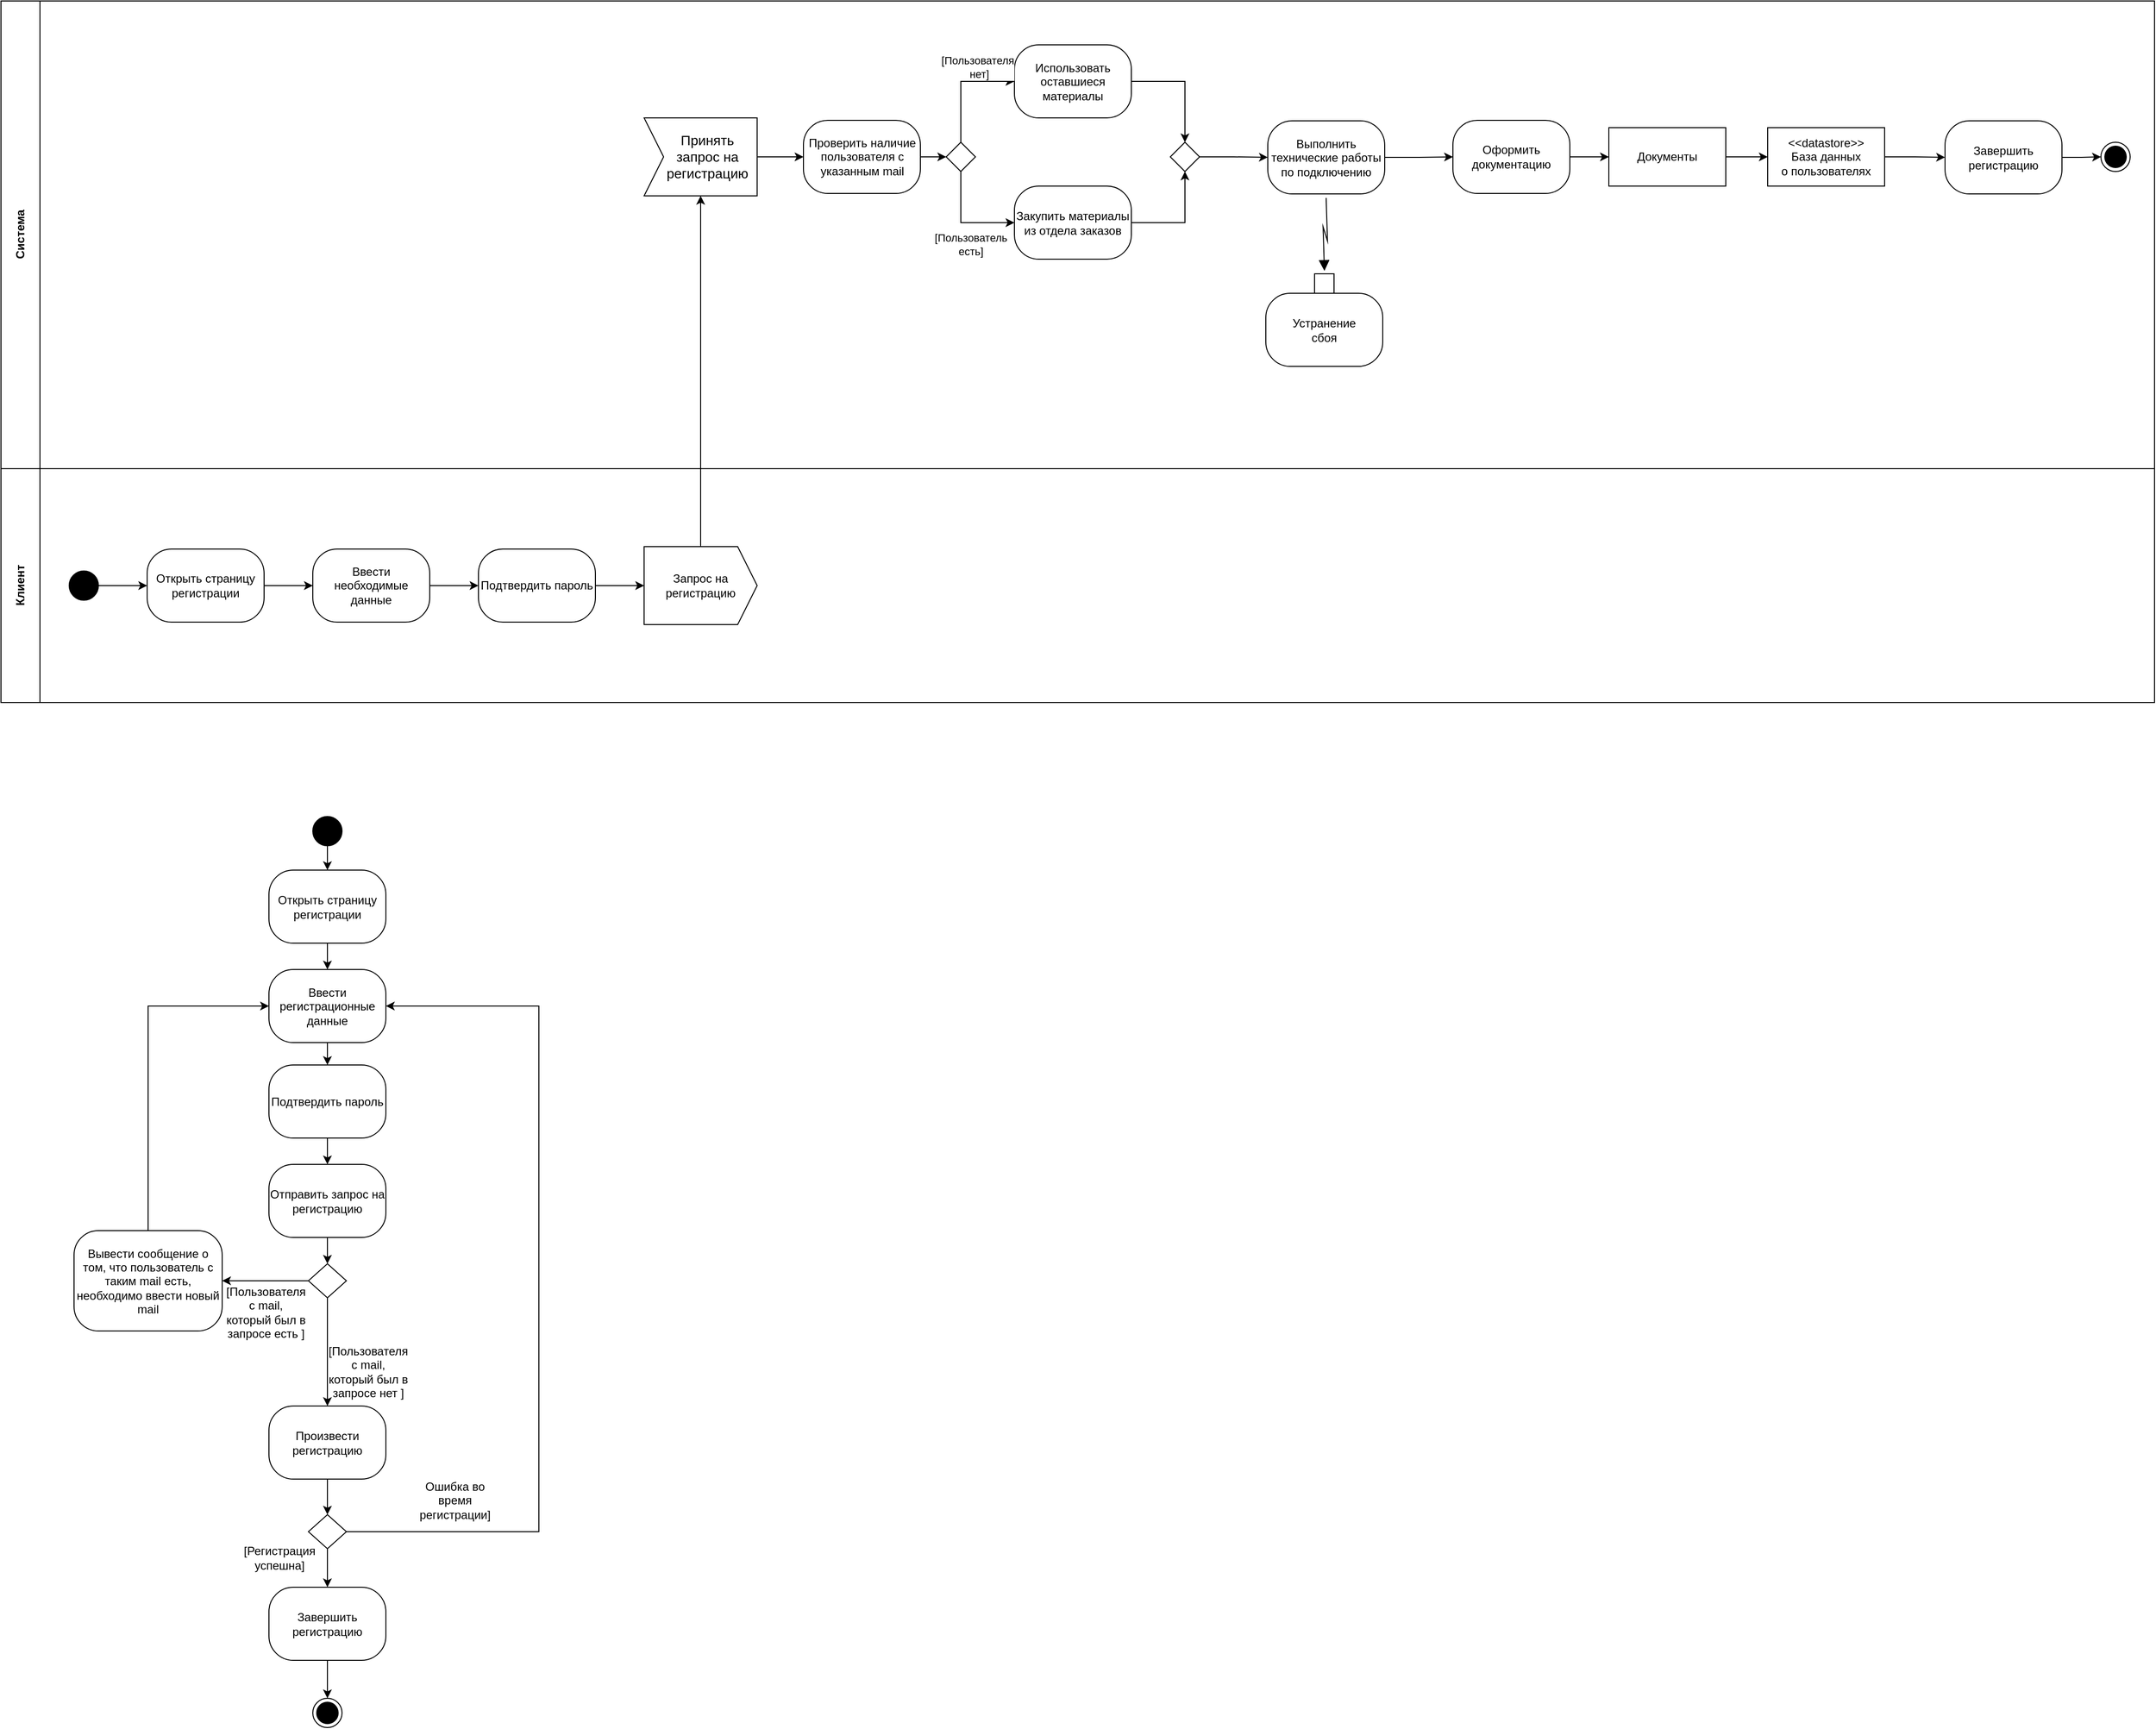 <mxfile version="26.2.13" pages="2">
  <diagram name="Страница — 1" id="ON2zqmqMaEm226iKqGX9">
    <mxGraphModel dx="1766" dy="990" grid="0" gridSize="10" guides="1" tooltips="1" connect="1" arrows="1" fold="1" page="1" pageScale="1" pageWidth="2339" pageHeight="3300" math="0" shadow="0">
      <root>
        <mxCell id="0" />
        <mxCell id="1" parent="0" />
        <mxCell id="fbPKjZMYODVFtyADQj13-1" value="" style="swimlane;html=1;childLayout=stackLayout;resizeParent=1;resizeParentMax=0;horizontal=0;startSize=0;horizontalStack=0;whiteSpace=wrap;" parent="1" vertex="1">
          <mxGeometry x="116" y="243" width="2210" height="720" as="geometry" />
        </mxCell>
        <mxCell id="fbPKjZMYODVFtyADQj13-2" value="Система" style="swimlane;html=1;startSize=40;horizontal=0;" parent="fbPKjZMYODVFtyADQj13-1" vertex="1">
          <mxGeometry width="2210" height="480" as="geometry" />
        </mxCell>
        <mxCell id="fbPKjZMYODVFtyADQj13-3" value="" style="edgeStyle=orthogonalEdgeStyle;rounded=0;orthogonalLoop=1;jettySize=auto;html=1;" parent="fbPKjZMYODVFtyADQj13-2" source="fbPKjZMYODVFtyADQj13-4" target="fbPKjZMYODVFtyADQj13-23" edge="1">
          <mxGeometry relative="1" as="geometry" />
        </mxCell>
        <mxCell id="fbPKjZMYODVFtyADQj13-4" value="Принять запрос на регистрацию" style="html=1;shape=mxgraph.infographic.ribbonSimple;notch1=20;notch2=0;align=center;verticalAlign=middle;fontSize=14;fontStyle=0;fillColor=#FFFFFF;flipH=0;spacingRight=0;spacingLeft=14;whiteSpace=wrap;" parent="fbPKjZMYODVFtyADQj13-2" vertex="1">
          <mxGeometry x="660" y="120" width="116" height="80" as="geometry" />
        </mxCell>
        <mxCell id="fbPKjZMYODVFtyADQj13-5" style="edgeStyle=orthogonalEdgeStyle;rounded=0;orthogonalLoop=1;jettySize=auto;html=1;entryX=0;entryY=0.5;entryDx=0;entryDy=0;exitX=0.5;exitY=0;exitDx=0;exitDy=0;" parent="fbPKjZMYODVFtyADQj13-2" source="fbPKjZMYODVFtyADQj13-7" target="fbPKjZMYODVFtyADQj13-31" edge="1">
          <mxGeometry relative="1" as="geometry" />
        </mxCell>
        <mxCell id="fbPKjZMYODVFtyADQj13-6" style="edgeStyle=orthogonalEdgeStyle;rounded=0;orthogonalLoop=1;jettySize=auto;html=1;entryX=0;entryY=0.5;entryDx=0;entryDy=0;exitX=0.5;exitY=1;exitDx=0;exitDy=0;" parent="fbPKjZMYODVFtyADQj13-2" source="fbPKjZMYODVFtyADQj13-7" target="fbPKjZMYODVFtyADQj13-33" edge="1">
          <mxGeometry relative="1" as="geometry" />
        </mxCell>
        <mxCell id="fbPKjZMYODVFtyADQj13-7" value="" style="rhombus;spacingTop=45;" parent="fbPKjZMYODVFtyADQj13-2" vertex="1">
          <mxGeometry x="970" y="145" width="30" height="30" as="geometry" />
        </mxCell>
        <mxCell id="fbPKjZMYODVFtyADQj13-10" value="" style="shape=mxgraph.lean_mapping.electronic_info_flow_edge;html=1;rounded=0;entryX=0.5;entryY=0;entryDx=0;entryDy=0;exitX=0.5;exitY=1;exitDx=0;exitDy=0;" parent="fbPKjZMYODVFtyADQj13-2" source="fbPKjZMYODVFtyADQj13-37" target="fbPKjZMYODVFtyADQj13-14" edge="1">
          <mxGeometry width="160" relative="1" as="geometry">
            <mxPoint x="1310" y="280" as="sourcePoint" />
            <mxPoint x="1170" y="310" as="targetPoint" />
          </mxGeometry>
        </mxCell>
        <mxCell id="fbPKjZMYODVFtyADQj13-11" value="Обнаружение&lt;div&gt;инцидента&lt;/div&gt;" style="edgeLabel;html=1;align=center;verticalAlign=middle;resizable=0;points=[];" parent="fbPKjZMYODVFtyADQj13-10" vertex="1" connectable="0">
          <mxGeometry x="0.039" y="-3" relative="1" as="geometry">
            <mxPoint x="-17" y="-86" as="offset" />
          </mxGeometry>
        </mxCell>
        <mxCell id="fbPKjZMYODVFtyADQj13-12" value="" style="group" parent="fbPKjZMYODVFtyADQj13-2" vertex="1" connectable="0">
          <mxGeometry x="1298" y="280" width="120" height="95" as="geometry" />
        </mxCell>
        <mxCell id="fbPKjZMYODVFtyADQj13-13" value="&lt;div style=&quot;&quot;&gt;Устранение&lt;/div&gt;&lt;div style=&quot;&quot;&gt;сбоя&lt;/div&gt;" style="html=1;align=center;verticalAlign=middle;rounded=1;absoluteArcSize=1;arcSize=50;dashed=0;spacingTop=0;spacingRight=0;whiteSpace=wrap;" parent="fbPKjZMYODVFtyADQj13-12" vertex="1">
          <mxGeometry y="20" width="120" height="75" as="geometry" />
        </mxCell>
        <mxCell id="fbPKjZMYODVFtyADQj13-14" value="" style="html=1;align=center;verticalAlign=middle;dashed=0;whiteSpace=wrap;" parent="fbPKjZMYODVFtyADQj13-12" vertex="1">
          <mxGeometry x="50" width="20" height="20" as="geometry" />
        </mxCell>
        <mxCell id="fbPKjZMYODVFtyADQj13-15" style="edgeStyle=orthogonalEdgeStyle;rounded=0;orthogonalLoop=1;jettySize=auto;html=1;entryX=0;entryY=0.5;entryDx=0;entryDy=0;" parent="fbPKjZMYODVFtyADQj13-2" source="fbPKjZMYODVFtyADQj13-16" target="fbPKjZMYODVFtyADQj13-37" edge="1">
          <mxGeometry relative="1" as="geometry" />
        </mxCell>
        <mxCell id="fbPKjZMYODVFtyADQj13-16" value="" style="rhombus;" parent="fbPKjZMYODVFtyADQj13-2" vertex="1">
          <mxGeometry x="1200" y="145" width="30" height="30" as="geometry" />
        </mxCell>
        <mxCell id="fbPKjZMYODVFtyADQj13-17" value="" style="edgeStyle=orthogonalEdgeStyle;rounded=0;orthogonalLoop=1;jettySize=auto;html=1;" parent="fbPKjZMYODVFtyADQj13-2" source="fbPKjZMYODVFtyADQj13-18" target="fbPKjZMYODVFtyADQj13-20" edge="1">
          <mxGeometry relative="1" as="geometry" />
        </mxCell>
        <mxCell id="fbPKjZMYODVFtyADQj13-18" value="&lt;div style=&quot;&quot;&gt;Оформить&lt;/div&gt;&lt;div style=&quot;&quot;&gt;документацию&lt;/div&gt;" style="html=1;align=center;verticalAlign=middle;rounded=1;absoluteArcSize=1;arcSize=50;dashed=0;spacingTop=0;spacingRight=0;whiteSpace=wrap;" parent="fbPKjZMYODVFtyADQj13-2" vertex="1">
          <mxGeometry x="1490" y="122.5" width="120" height="75" as="geometry" />
        </mxCell>
        <mxCell id="fbPKjZMYODVFtyADQj13-19" style="edgeStyle=orthogonalEdgeStyle;rounded=0;orthogonalLoop=1;jettySize=auto;html=1;exitX=1;exitY=0.5;exitDx=0;exitDy=0;entryX=0;entryY=0.5;entryDx=0;entryDy=0;" parent="fbPKjZMYODVFtyADQj13-2" source="fbPKjZMYODVFtyADQj13-20" target="fbPKjZMYODVFtyADQj13-39" edge="1">
          <mxGeometry relative="1" as="geometry" />
        </mxCell>
        <mxCell id="fbPKjZMYODVFtyADQj13-20" value="Документы" style="html=1;align=center;verticalAlign=middle;rounded=0;absoluteArcSize=1;arcSize=10;dashed=0;whiteSpace=wrap;" parent="fbPKjZMYODVFtyADQj13-2" vertex="1">
          <mxGeometry x="1650" y="130" width="120" height="60" as="geometry" />
        </mxCell>
        <mxCell id="fbPKjZMYODVFtyADQj13-22" style="edgeStyle=orthogonalEdgeStyle;rounded=0;orthogonalLoop=1;jettySize=auto;html=1;entryX=0;entryY=0.5;entryDx=0;entryDy=0;" parent="fbPKjZMYODVFtyADQj13-2" source="fbPKjZMYODVFtyADQj13-23" target="fbPKjZMYODVFtyADQj13-7" edge="1">
          <mxGeometry relative="1" as="geometry" />
        </mxCell>
        <mxCell id="fbPKjZMYODVFtyADQj13-23" value="&lt;div style=&quot;&quot;&gt;Проверить наличие пользователя с указанным mail&lt;/div&gt;" style="html=1;align=center;verticalAlign=middle;rounded=1;absoluteArcSize=1;arcSize=50;dashed=0;spacingTop=0;spacingRight=0;whiteSpace=wrap;" parent="fbPKjZMYODVFtyADQj13-2" vertex="1">
          <mxGeometry x="823.5" y="122.5" width="120" height="75" as="geometry" />
        </mxCell>
        <mxCell id="fbPKjZMYODVFtyADQj13-24" value="" style="ellipse;html=1;shape=endState;fillColor=strokeColor;" parent="fbPKjZMYODVFtyADQj13-2" vertex="1">
          <mxGeometry x="2155" y="145" width="30" height="30" as="geometry" />
        </mxCell>
        <mxCell id="fbPKjZMYODVFtyADQj13-25" value="" style="edgeStyle=orthogonalEdgeStyle;rounded=0;orthogonalLoop=1;jettySize=auto;html=1;" parent="fbPKjZMYODVFtyADQj13-2" source="fbPKjZMYODVFtyADQj13-26" target="fbPKjZMYODVFtyADQj13-24" edge="1">
          <mxGeometry relative="1" as="geometry" />
        </mxCell>
        <mxCell id="fbPKjZMYODVFtyADQj13-26" value="&lt;div style=&quot;&quot;&gt;Завершить&lt;/div&gt;&lt;div style=&quot;&quot;&gt;регистрацию&lt;/div&gt;" style="html=1;align=center;verticalAlign=middle;rounded=1;absoluteArcSize=1;arcSize=50;dashed=0;spacingTop=0;spacingRight=0;whiteSpace=wrap;" parent="fbPKjZMYODVFtyADQj13-2" vertex="1">
          <mxGeometry x="1995" y="123" width="120" height="75" as="geometry" />
        </mxCell>
        <mxCell id="fbPKjZMYODVFtyADQj13-27" value="&lt;div style=&quot;font-size: 12px;&quot;&gt;&lt;span style=&quot;background-color: initial;&quot;&gt;Запрос на регистрацию&lt;/span&gt;&lt;/div&gt;" style="html=1;shape=mxgraph.infographic.ribbonSimple;notch1=0;notch2=20;align=center;verticalAlign=middle;fontSize=14;fontStyle=0;fillColor=#FFFFFF;whiteSpace=wrap;" parent="fbPKjZMYODVFtyADQj13-2" vertex="1">
          <mxGeometry x="660" y="560" width="116" height="80" as="geometry" />
        </mxCell>
        <mxCell id="fbPKjZMYODVFtyADQj13-28" style="edgeStyle=orthogonalEdgeStyle;rounded=0;orthogonalLoop=1;jettySize=auto;html=1;entryX=0;entryY=0;entryDx=58;entryDy=80;entryPerimeter=0;" parent="fbPKjZMYODVFtyADQj13-2" source="fbPKjZMYODVFtyADQj13-27" target="fbPKjZMYODVFtyADQj13-4" edge="1">
          <mxGeometry relative="1" as="geometry" />
        </mxCell>
        <mxCell id="fbPKjZMYODVFtyADQj13-30" style="edgeStyle=orthogonalEdgeStyle;rounded=0;orthogonalLoop=1;jettySize=auto;html=1;entryX=0.5;entryY=0;entryDx=0;entryDy=0;" parent="fbPKjZMYODVFtyADQj13-2" source="fbPKjZMYODVFtyADQj13-31" target="fbPKjZMYODVFtyADQj13-16" edge="1">
          <mxGeometry relative="1" as="geometry" />
        </mxCell>
        <mxCell id="fbPKjZMYODVFtyADQj13-31" value="Использовать оставшиеся материалы" style="html=1;align=center;verticalAlign=middle;rounded=1;absoluteArcSize=1;arcSize=50;dashed=0;spacingTop=0;spacingRight=0;whiteSpace=wrap;" parent="fbPKjZMYODVFtyADQj13-2" vertex="1">
          <mxGeometry x="1040" y="45" width="120" height="75" as="geometry" />
        </mxCell>
        <mxCell id="fbPKjZMYODVFtyADQj13-32" style="edgeStyle=orthogonalEdgeStyle;rounded=0;orthogonalLoop=1;jettySize=auto;html=1;entryX=0.5;entryY=1;entryDx=0;entryDy=0;" parent="fbPKjZMYODVFtyADQj13-2" source="fbPKjZMYODVFtyADQj13-33" target="fbPKjZMYODVFtyADQj13-16" edge="1">
          <mxGeometry relative="1" as="geometry" />
        </mxCell>
        <mxCell id="fbPKjZMYODVFtyADQj13-33" value="&lt;div style=&quot;&quot;&gt;&lt;font style=&quot;font-size: 12px;&quot;&gt;Закупить материалы из отдела заказов&lt;/font&gt;&lt;/div&gt;" style="html=1;align=center;verticalAlign=middle;rounded=1;absoluteArcSize=1;arcSize=50;dashed=0;spacingTop=0;spacingRight=0;whiteSpace=wrap;" parent="fbPKjZMYODVFtyADQj13-2" vertex="1">
          <mxGeometry x="1040" y="190" width="120" height="75" as="geometry" />
        </mxCell>
        <mxCell id="fbPKjZMYODVFtyADQj13-34" value="[Пользователь&lt;br&gt;&lt;span style=&quot;background-color: light-dark(#ffffff, var(--ge-dark-color, #121212)); color: light-dark(rgb(0, 0, 0), rgb(255, 255, 255));&quot;&gt;есть]&lt;/span&gt;" style="edgeLabel;html=1;align=center;verticalAlign=middle;resizable=0;points=[];" parent="fbPKjZMYODVFtyADQj13-2" vertex="1" connectable="0">
          <mxGeometry x="1021.0" y="243" as="geometry">
            <mxPoint x="-26" y="7" as="offset" />
          </mxGeometry>
        </mxCell>
        <mxCell id="fbPKjZMYODVFtyADQj13-35" value="[Пользователя&lt;br&gt;&amp;nbsp;нет&lt;span style=&quot;background-color: light-dark(#ffffff, var(--ge-dark-color, #121212)); color: light-dark(rgb(0, 0, 0), rgb(255, 255, 255));&quot;&gt;]&lt;/span&gt;" style="edgeLabel;html=1;align=center;verticalAlign=middle;resizable=0;points=[];" parent="fbPKjZMYODVFtyADQj13-2" vertex="1" connectable="0">
          <mxGeometry x="1000.0" y="190" as="geometry">
            <mxPoint x="2" y="-122" as="offset" />
          </mxGeometry>
        </mxCell>
        <mxCell id="fbPKjZMYODVFtyADQj13-36" style="edgeStyle=orthogonalEdgeStyle;rounded=0;orthogonalLoop=1;jettySize=auto;html=1;" parent="fbPKjZMYODVFtyADQj13-2" source="fbPKjZMYODVFtyADQj13-37" target="fbPKjZMYODVFtyADQj13-18" edge="1">
          <mxGeometry relative="1" as="geometry" />
        </mxCell>
        <mxCell id="fbPKjZMYODVFtyADQj13-37" value="Выполнить технические работы по подключению" style="html=1;align=center;verticalAlign=middle;rounded=1;absoluteArcSize=1;arcSize=50;dashed=0;spacingTop=0;spacingRight=0;whiteSpace=wrap;" parent="fbPKjZMYODVFtyADQj13-2" vertex="1">
          <mxGeometry x="1300" y="123" width="120" height="75" as="geometry" />
        </mxCell>
        <mxCell id="fbPKjZMYODVFtyADQj13-38" style="edgeStyle=orthogonalEdgeStyle;rounded=0;orthogonalLoop=1;jettySize=auto;html=1;exitX=1;exitY=0.5;exitDx=0;exitDy=0;entryX=0;entryY=0.5;entryDx=0;entryDy=0;" parent="fbPKjZMYODVFtyADQj13-2" source="fbPKjZMYODVFtyADQj13-39" target="fbPKjZMYODVFtyADQj13-26" edge="1">
          <mxGeometry relative="1" as="geometry">
            <mxPoint x="1996" y="160" as="targetPoint" />
          </mxGeometry>
        </mxCell>
        <mxCell id="fbPKjZMYODVFtyADQj13-39" value="&amp;lt;&amp;lt;datastore&amp;gt;&amp;gt;&lt;div&gt;База данных&lt;/div&gt;&lt;div&gt;о пользователях&lt;/div&gt;" style="html=1;align=center;verticalAlign=middle;rounded=0;absoluteArcSize=1;arcSize=10;dashed=0;whiteSpace=wrap;" parent="fbPKjZMYODVFtyADQj13-2" vertex="1">
          <mxGeometry x="1813" y="130" width="120" height="60" as="geometry" />
        </mxCell>
        <mxCell id="fbPKjZMYODVFtyADQj13-40" value="Клиент" style="swimlane;html=1;startSize=40;horizontal=0;" parent="fbPKjZMYODVFtyADQj13-1" vertex="1">
          <mxGeometry y="480" width="2210" height="240" as="geometry" />
        </mxCell>
        <mxCell id="fbPKjZMYODVFtyADQj13-41" value="" style="edgeStyle=orthogonalEdgeStyle;rounded=0;orthogonalLoop=1;jettySize=auto;html=1;" parent="fbPKjZMYODVFtyADQj13-40" source="fbPKjZMYODVFtyADQj13-42" target="fbPKjZMYODVFtyADQj13-44" edge="1">
          <mxGeometry relative="1" as="geometry" />
        </mxCell>
        <mxCell id="fbPKjZMYODVFtyADQj13-42" value="" style="ellipse;fillColor=strokeColor;html=1;" parent="fbPKjZMYODVFtyADQj13-40" vertex="1">
          <mxGeometry x="70" y="105" width="30" height="30" as="geometry" />
        </mxCell>
        <mxCell id="fbPKjZMYODVFtyADQj13-43" value="" style="edgeStyle=orthogonalEdgeStyle;rounded=0;orthogonalLoop=1;jettySize=auto;html=1;" parent="fbPKjZMYODVFtyADQj13-40" source="fbPKjZMYODVFtyADQj13-44" target="fbPKjZMYODVFtyADQj13-46" edge="1">
          <mxGeometry relative="1" as="geometry" />
        </mxCell>
        <mxCell id="fbPKjZMYODVFtyADQj13-44" value="&lt;div style=&quot;&quot;&gt;Открыть страницу регистрации&lt;/div&gt;" style="html=1;align=center;verticalAlign=middle;rounded=1;absoluteArcSize=1;arcSize=50;dashed=0;spacingTop=0;spacingRight=0;whiteSpace=wrap;" parent="fbPKjZMYODVFtyADQj13-40" vertex="1">
          <mxGeometry x="150" y="82.5" width="120" height="75" as="geometry" />
        </mxCell>
        <mxCell id="fbPKjZMYODVFtyADQj13-45" value="" style="edgeStyle=orthogonalEdgeStyle;rounded=0;orthogonalLoop=1;jettySize=auto;html=1;" parent="fbPKjZMYODVFtyADQj13-40" source="fbPKjZMYODVFtyADQj13-46" target="fbPKjZMYODVFtyADQj13-47" edge="1">
          <mxGeometry relative="1" as="geometry" />
        </mxCell>
        <mxCell id="fbPKjZMYODVFtyADQj13-46" value="Ввести необходимые данные" style="html=1;align=center;verticalAlign=middle;rounded=1;absoluteArcSize=1;arcSize=50;dashed=0;spacingTop=0;spacingRight=0;whiteSpace=wrap;" parent="fbPKjZMYODVFtyADQj13-40" vertex="1">
          <mxGeometry x="320" y="82.5" width="120" height="75" as="geometry" />
        </mxCell>
        <mxCell id="fbPKjZMYODVFtyADQj13-47" value="&lt;div style=&quot;&quot;&gt;Подтвердить пароль&lt;/div&gt;" style="html=1;align=center;verticalAlign=middle;rounded=1;absoluteArcSize=1;arcSize=50;dashed=0;spacingTop=0;spacingRight=0;whiteSpace=wrap;" parent="fbPKjZMYODVFtyADQj13-40" vertex="1">
          <mxGeometry x="490" y="82.5" width="120" height="75" as="geometry" />
        </mxCell>
        <mxCell id="fbPKjZMYODVFtyADQj13-48" value="" style="edgeStyle=orthogonalEdgeStyle;rounded=0;orthogonalLoop=1;jettySize=auto;html=1;" parent="fbPKjZMYODVFtyADQj13-1" source="fbPKjZMYODVFtyADQj13-47" target="fbPKjZMYODVFtyADQj13-27" edge="1">
          <mxGeometry relative="1" as="geometry" />
        </mxCell>
        <mxCell id="fbPKjZMYODVFtyADQj13-51" value="" style="edgeStyle=orthogonalEdgeStyle;rounded=0;orthogonalLoop=1;jettySize=auto;html=1;" parent="1" source="fbPKjZMYODVFtyADQj13-52" target="fbPKjZMYODVFtyADQj13-54" edge="1">
          <mxGeometry relative="1" as="geometry" />
        </mxCell>
        <mxCell id="fbPKjZMYODVFtyADQj13-52" value="" style="ellipse;fillColor=strokeColor;html=1;" parent="1" vertex="1">
          <mxGeometry x="436" y="1080" width="30" height="30" as="geometry" />
        </mxCell>
        <mxCell id="fbPKjZMYODVFtyADQj13-53" value="" style="edgeStyle=orthogonalEdgeStyle;rounded=0;orthogonalLoop=1;jettySize=auto;html=1;" parent="1" source="fbPKjZMYODVFtyADQj13-54" target="fbPKjZMYODVFtyADQj13-56" edge="1">
          <mxGeometry relative="1" as="geometry" />
        </mxCell>
        <mxCell id="fbPKjZMYODVFtyADQj13-54" value="&lt;div style=&quot;&quot;&gt;Открыть страницу регистрации&lt;/div&gt;" style="html=1;align=center;verticalAlign=middle;rounded=1;absoluteArcSize=1;arcSize=50;dashed=0;spacingTop=0;spacingRight=0;whiteSpace=wrap;" parent="1" vertex="1">
          <mxGeometry x="391" y="1135" width="120" height="75" as="geometry" />
        </mxCell>
        <mxCell id="fbPKjZMYODVFtyADQj13-55" value="" style="edgeStyle=orthogonalEdgeStyle;rounded=0;orthogonalLoop=1;jettySize=auto;html=1;" parent="1" source="fbPKjZMYODVFtyADQj13-56" target="fbPKjZMYODVFtyADQj13-57" edge="1">
          <mxGeometry relative="1" as="geometry" />
        </mxCell>
        <mxCell id="fbPKjZMYODVFtyADQj13-56" value="Ввести регистрационные данные" style="html=1;align=center;verticalAlign=middle;rounded=1;absoluteArcSize=1;arcSize=50;dashed=0;spacingTop=0;spacingRight=0;whiteSpace=wrap;" parent="1" vertex="1">
          <mxGeometry x="391" y="1237" width="120" height="75" as="geometry" />
        </mxCell>
        <mxCell id="fbPKjZMYODVFtyADQj13-60" style="edgeStyle=orthogonalEdgeStyle;rounded=0;orthogonalLoop=1;jettySize=auto;html=1;entryX=0.5;entryY=0;entryDx=0;entryDy=0;" parent="1" source="fbPKjZMYODVFtyADQj13-57" target="fbPKjZMYODVFtyADQj13-59" edge="1">
          <mxGeometry relative="1" as="geometry" />
        </mxCell>
        <mxCell id="fbPKjZMYODVFtyADQj13-57" value="&lt;div style=&quot;&quot;&gt;Подтвердить пароль&lt;/div&gt;" style="html=1;align=center;verticalAlign=middle;rounded=1;absoluteArcSize=1;arcSize=50;dashed=0;spacingTop=0;spacingRight=0;whiteSpace=wrap;" parent="1" vertex="1">
          <mxGeometry x="391" y="1335" width="120" height="75" as="geometry" />
        </mxCell>
        <mxCell id="fbPKjZMYODVFtyADQj13-62" style="edgeStyle=orthogonalEdgeStyle;rounded=0;orthogonalLoop=1;jettySize=auto;html=1;" parent="1" source="fbPKjZMYODVFtyADQj13-59" target="fbPKjZMYODVFtyADQj13-61" edge="1">
          <mxGeometry relative="1" as="geometry" />
        </mxCell>
        <mxCell id="fbPKjZMYODVFtyADQj13-59" value="&lt;div style=&quot;&quot;&gt;Отправить запрос на регистрацию&lt;/div&gt;" style="html=1;align=center;verticalAlign=middle;rounded=1;absoluteArcSize=1;arcSize=50;dashed=0;spacingTop=0;spacingRight=0;whiteSpace=wrap;" parent="1" vertex="1">
          <mxGeometry x="391" y="1437" width="120" height="75" as="geometry" />
        </mxCell>
        <mxCell id="fbPKjZMYODVFtyADQj13-65" style="edgeStyle=orthogonalEdgeStyle;rounded=0;orthogonalLoop=1;jettySize=auto;html=1;" parent="1" source="fbPKjZMYODVFtyADQj13-61" target="fbPKjZMYODVFtyADQj13-64" edge="1">
          <mxGeometry relative="1" as="geometry" />
        </mxCell>
        <mxCell id="fbPKjZMYODVFtyADQj13-70" style="edgeStyle=orthogonalEdgeStyle;rounded=0;orthogonalLoop=1;jettySize=auto;html=1;entryX=1;entryY=0.5;entryDx=0;entryDy=0;" parent="1" source="fbPKjZMYODVFtyADQj13-61" target="fbPKjZMYODVFtyADQj13-69" edge="1">
          <mxGeometry relative="1" as="geometry" />
        </mxCell>
        <mxCell id="fbPKjZMYODVFtyADQj13-61" value="" style="rhombus;whiteSpace=wrap;html=1;" parent="1" vertex="1">
          <mxGeometry x="431.5" y="1539" width="39" height="35" as="geometry" />
        </mxCell>
        <mxCell id="fbPKjZMYODVFtyADQj13-77" style="edgeStyle=orthogonalEdgeStyle;rounded=0;orthogonalLoop=1;jettySize=auto;html=1;entryX=0.5;entryY=0;entryDx=0;entryDy=0;" parent="1" source="fbPKjZMYODVFtyADQj13-64" target="fbPKjZMYODVFtyADQj13-74" edge="1">
          <mxGeometry relative="1" as="geometry" />
        </mxCell>
        <mxCell id="fbPKjZMYODVFtyADQj13-64" value="&lt;div style=&quot;&quot;&gt;Произвести регистрацию&lt;/div&gt;" style="html=1;align=center;verticalAlign=middle;rounded=1;absoluteArcSize=1;arcSize=50;dashed=0;spacingTop=0;spacingRight=0;whiteSpace=wrap;" parent="1" vertex="1">
          <mxGeometry x="391" y="1685" width="120" height="75" as="geometry" />
        </mxCell>
        <mxCell id="fbPKjZMYODVFtyADQj13-68" value="[Пользователя с mail, который был в запросе нет ]" style="text;html=1;align=center;verticalAlign=middle;whiteSpace=wrap;rounded=0;" parent="1" vertex="1">
          <mxGeometry x="463" y="1635" width="60" height="30" as="geometry" />
        </mxCell>
        <mxCell id="fbPKjZMYODVFtyADQj13-72" style="edgeStyle=orthogonalEdgeStyle;rounded=0;orthogonalLoop=1;jettySize=auto;html=1;entryX=0;entryY=0.5;entryDx=0;entryDy=0;" parent="1" source="fbPKjZMYODVFtyADQj13-69" target="fbPKjZMYODVFtyADQj13-56" edge="1">
          <mxGeometry relative="1" as="geometry">
            <Array as="points">
              <mxPoint x="267" y="1274" />
            </Array>
          </mxGeometry>
        </mxCell>
        <mxCell id="fbPKjZMYODVFtyADQj13-69" value="&lt;div style=&quot;&quot;&gt;Вывести сообщение о том, что пользователь с таким mail есть, необходимо ввести новый mail&lt;/div&gt;" style="html=1;align=center;verticalAlign=middle;rounded=1;absoluteArcSize=1;arcSize=50;dashed=0;spacingTop=0;spacingRight=0;whiteSpace=wrap;" parent="1" vertex="1">
          <mxGeometry x="191" y="1505" width="152" height="103" as="geometry" />
        </mxCell>
        <mxCell id="fbPKjZMYODVFtyADQj13-71" value="[Пользователя с mail, который был в запросе есть ]" style="text;html=1;align=center;verticalAlign=middle;whiteSpace=wrap;rounded=0;" parent="1" vertex="1">
          <mxGeometry x="358" y="1574" width="60" height="30" as="geometry" />
        </mxCell>
        <mxCell id="fbPKjZMYODVFtyADQj13-73" style="edgeStyle=orthogonalEdgeStyle;rounded=0;orthogonalLoop=1;jettySize=auto;html=1;entryX=0.5;entryY=0;entryDx=0;entryDy=0;" parent="1" source="fbPKjZMYODVFtyADQj13-74" target="fbPKjZMYODVFtyADQj13-85" edge="1">
          <mxGeometry relative="1" as="geometry">
            <mxPoint x="451" y="1924" as="targetPoint" />
          </mxGeometry>
        </mxCell>
        <mxCell id="fbPKjZMYODVFtyADQj13-82" style="edgeStyle=orthogonalEdgeStyle;rounded=0;orthogonalLoop=1;jettySize=auto;html=1;entryX=1;entryY=0.5;entryDx=0;entryDy=0;" parent="1" source="fbPKjZMYODVFtyADQj13-74" target="fbPKjZMYODVFtyADQj13-56" edge="1">
          <mxGeometry relative="1" as="geometry">
            <Array as="points">
              <mxPoint x="668" y="1814" />
              <mxPoint x="668" y="1274" />
            </Array>
          </mxGeometry>
        </mxCell>
        <mxCell id="fbPKjZMYODVFtyADQj13-74" value="" style="rhombus;whiteSpace=wrap;html=1;" parent="1" vertex="1">
          <mxGeometry x="431.5" y="1796.5" width="39" height="35" as="geometry" />
        </mxCell>
        <mxCell id="fbPKjZMYODVFtyADQj13-80" value="[Регистрация успешна]" style="text;html=1;align=center;verticalAlign=middle;whiteSpace=wrap;rounded=0;" parent="1" vertex="1">
          <mxGeometry x="371.5" y="1826" width="60" height="30" as="geometry" />
        </mxCell>
        <mxCell id="fbPKjZMYODVFtyADQj13-81" value="Ошибка во время регистрации]" style="text;html=1;align=center;verticalAlign=middle;whiteSpace=wrap;rounded=0;" parent="1" vertex="1">
          <mxGeometry x="552" y="1766.5" width="60" height="30" as="geometry" />
        </mxCell>
        <mxCell id="fbPKjZMYODVFtyADQj13-84" value="" style="ellipse;html=1;shape=endState;fillColor=strokeColor;" parent="1" vertex="1">
          <mxGeometry x="436" y="1985" width="30" height="30" as="geometry" />
        </mxCell>
        <mxCell id="fbPKjZMYODVFtyADQj13-87" style="edgeStyle=orthogonalEdgeStyle;rounded=0;orthogonalLoop=1;jettySize=auto;html=1;entryX=0.5;entryY=0;entryDx=0;entryDy=0;" parent="1" source="fbPKjZMYODVFtyADQj13-85" target="fbPKjZMYODVFtyADQj13-84" edge="1">
          <mxGeometry relative="1" as="geometry" />
        </mxCell>
        <mxCell id="fbPKjZMYODVFtyADQj13-85" value="&lt;div style=&quot;&quot;&gt;Завершить&lt;/div&gt;&lt;div style=&quot;&quot;&gt;регистрацию&lt;/div&gt;" style="html=1;align=center;verticalAlign=middle;rounded=1;absoluteArcSize=1;arcSize=50;dashed=0;spacingTop=0;spacingRight=0;whiteSpace=wrap;" parent="1" vertex="1">
          <mxGeometry x="391" y="1871" width="120" height="75" as="geometry" />
        </mxCell>
      </root>
    </mxGraphModel>
  </diagram>
  <diagram id="CT4s-I7QScUAeWMvDXmU" name="Страница — 2">
    <mxGraphModel dx="1413" dy="792" grid="0" gridSize="10" guides="1" tooltips="1" connect="1" arrows="1" fold="1" page="1" pageScale="1" pageWidth="2339" pageHeight="3300" math="0" shadow="0">
      <root>
        <mxCell id="0" />
        <mxCell id="1" parent="0" />
        <mxCell id="hWFz378rUtDhTfB7U8Hd-1" value="Редактирование заявки" style="shape=umlFrame;whiteSpace=wrap;html=1;pointerEvents=0;recursiveResize=0;container=1;collapsible=0;width=160;" vertex="1" parent="1">
          <mxGeometry x="20" y="90" width="680" height="939" as="geometry" />
        </mxCell>
        <mxCell id="hWFz378rUtDhTfB7U8Hd-2" value="" style="edgeStyle=orthogonalEdgeStyle;rounded=0;orthogonalLoop=1;jettySize=auto;html=1;" edge="1" parent="hWFz378rUtDhTfB7U8Hd-1" source="hWFz378rUtDhTfB7U8Hd-4" target="hWFz378rUtDhTfB7U8Hd-7">
          <mxGeometry relative="1" as="geometry" />
        </mxCell>
        <mxCell id="hWFz378rUtDhTfB7U8Hd-3" value="Запуск приложения" style="edgeLabel;html=1;align=center;verticalAlign=middle;resizable=0;points=[];" vertex="1" connectable="0" parent="hWFz378rUtDhTfB7U8Hd-2">
          <mxGeometry x="-0.4" y="2" relative="1" as="geometry">
            <mxPoint x="-67" as="offset" />
          </mxGeometry>
        </mxCell>
        <mxCell id="hWFz378rUtDhTfB7U8Hd-4" value="" style="ellipse;fillColor=strokeColor;html=1;" vertex="1" parent="hWFz378rUtDhTfB7U8Hd-1">
          <mxGeometry x="280" y="40" width="30" height="30" as="geometry" />
        </mxCell>
        <mxCell id="hWFz378rUtDhTfB7U8Hd-5" value="" style="edgeStyle=orthogonalEdgeStyle;rounded=0;orthogonalLoop=1;jettySize=auto;html=1;" edge="1" parent="hWFz378rUtDhTfB7U8Hd-1" source="hWFz378rUtDhTfB7U8Hd-7" target="hWFz378rUtDhTfB7U8Hd-10">
          <mxGeometry relative="1" as="geometry" />
        </mxCell>
        <mxCell id="hWFz378rUtDhTfB7U8Hd-6" value="Переход на страницу входа" style="edgeLabel;html=1;align=center;verticalAlign=middle;resizable=0;points=[];" vertex="1" connectable="0" parent="hWFz378rUtDhTfB7U8Hd-5">
          <mxGeometry x="-0.3" y="2" relative="1" as="geometry">
            <mxPoint x="-97" as="offset" />
          </mxGeometry>
        </mxCell>
        <mxCell id="hWFz378rUtDhTfB7U8Hd-7" value="Приложение грузоперевозки запущено" style="html=1;align=center;verticalAlign=top;rounded=1;absoluteArcSize=1;arcSize=10;dashed=0;whiteSpace=wrap;" vertex="1" parent="hWFz378rUtDhTfB7U8Hd-1">
          <mxGeometry x="225" y="101" width="140" height="49" as="geometry" />
        </mxCell>
        <mxCell id="hWFz378rUtDhTfB7U8Hd-44" style="edgeStyle=orthogonalEdgeStyle;rounded=0;orthogonalLoop=1;jettySize=auto;html=1;entryX=0.5;entryY=0;entryDx=0;entryDy=0;" edge="1" parent="hWFz378rUtDhTfB7U8Hd-1" source="hWFz378rUtDhTfB7U8Hd-10" target="hWFz378rUtDhTfB7U8Hd-42">
          <mxGeometry relative="1" as="geometry" />
        </mxCell>
        <mxCell id="hWFz378rUtDhTfB7U8Hd-10" value="Страница входа в приложение" style="html=1;align=center;verticalAlign=top;rounded=1;absoluteArcSize=1;arcSize=10;dashed=0;whiteSpace=wrap;" vertex="1" parent="hWFz378rUtDhTfB7U8Hd-1">
          <mxGeometry x="225" y="190" width="140" height="40" as="geometry" />
        </mxCell>
        <mxCell id="hWFz378rUtDhTfB7U8Hd-11" value="" style="edgeStyle=orthogonalEdgeStyle;rounded=0;orthogonalLoop=1;jettySize=auto;html=1;" edge="1" parent="hWFz378rUtDhTfB7U8Hd-1" source="hWFz378rUtDhTfB7U8Hd-12" target="hWFz378rUtDhTfB7U8Hd-17">
          <mxGeometry relative="1" as="geometry" />
        </mxCell>
        <mxCell id="hWFz378rUtDhTfB7U8Hd-12" value="Страница редактирования выбранной заявки" style="html=1;align=center;verticalAlign=top;rounded=1;absoluteArcSize=1;arcSize=10;dashed=0;whiteSpace=wrap;" vertex="1" parent="hWFz378rUtDhTfB7U8Hd-1">
          <mxGeometry x="225" y="344" width="140" height="53" as="geometry" />
        </mxCell>
        <mxCell id="hWFz378rUtDhTfB7U8Hd-13" style="edgeStyle=orthogonalEdgeStyle;rounded=0;orthogonalLoop=1;jettySize=auto;html=1;entryX=0.5;entryY=0;entryDx=0;entryDy=0;" edge="1" parent="hWFz378rUtDhTfB7U8Hd-1" source="hWFz378rUtDhTfB7U8Hd-17" target="hWFz378rUtDhTfB7U8Hd-19">
          <mxGeometry relative="1" as="geometry">
            <mxPoint x="170" y="516" as="targetPoint" />
          </mxGeometry>
        </mxCell>
        <mxCell id="hWFz378rUtDhTfB7U8Hd-14" value="[все хорошо]/сообщение" style="edgeLabel;html=1;align=center;verticalAlign=middle;resizable=0;points=[];" vertex="1" connectable="0" parent="hWFz378rUtDhTfB7U8Hd-13">
          <mxGeometry x="0.005" y="-3" relative="1" as="geometry">
            <mxPoint x="13" y="-12" as="offset" />
          </mxGeometry>
        </mxCell>
        <mxCell id="hWFz378rUtDhTfB7U8Hd-15" style="edgeStyle=orthogonalEdgeStyle;rounded=0;orthogonalLoop=1;jettySize=auto;html=1;entryX=0.5;entryY=0;entryDx=0;entryDy=0;" edge="1" parent="hWFz378rUtDhTfB7U8Hd-1" source="hWFz378rUtDhTfB7U8Hd-17" target="hWFz378rUtDhTfB7U8Hd-21">
          <mxGeometry relative="1" as="geometry" />
        </mxCell>
        <mxCell id="hWFz378rUtDhTfB7U8Hd-16" value="[есть замечания]" style="edgeLabel;html=1;align=center;verticalAlign=middle;resizable=0;points=[];" vertex="1" connectable="0" parent="hWFz378rUtDhTfB7U8Hd-15">
          <mxGeometry x="-0.39" y="4" relative="1" as="geometry">
            <mxPoint y="-11" as="offset" />
          </mxGeometry>
        </mxCell>
        <mxCell id="hWFz378rUtDhTfB7U8Hd-17" value="" style="rhombus;" vertex="1" parent="hWFz378rUtDhTfB7U8Hd-1">
          <mxGeometry x="280" y="435" width="30" height="30" as="geometry" />
        </mxCell>
        <mxCell id="hWFz378rUtDhTfB7U8Hd-47" style="edgeStyle=orthogonalEdgeStyle;rounded=0;orthogonalLoop=1;jettySize=auto;html=1;entryX=0;entryY=0.5;entryDx=0;entryDy=0;" edge="1" parent="hWFz378rUtDhTfB7U8Hd-1" source="hWFz378rUtDhTfB7U8Hd-19" target="hWFz378rUtDhTfB7U8Hd-39">
          <mxGeometry relative="1" as="geometry">
            <Array as="points">
              <mxPoint x="173" y="863" />
            </Array>
          </mxGeometry>
        </mxCell>
        <mxCell id="hWFz378rUtDhTfB7U8Hd-19" value="Отмена изменений" style="html=1;align=center;verticalAlign=top;rounded=1;absoluteArcSize=1;arcSize=10;dashed=0;whiteSpace=wrap;" vertex="1" parent="hWFz378rUtDhTfB7U8Hd-1">
          <mxGeometry x="104" y="542" width="140" height="40" as="geometry" />
        </mxCell>
        <mxCell id="hWFz378rUtDhTfB7U8Hd-20" value="" style="edgeStyle=orthogonalEdgeStyle;rounded=0;orthogonalLoop=1;jettySize=auto;html=1;entryX=0.412;entryY=0.194;entryDx=0;entryDy=0;entryPerimeter=0;" edge="1" parent="hWFz378rUtDhTfB7U8Hd-1" source="hWFz378rUtDhTfB7U8Hd-21" target="hWFz378rUtDhTfB7U8Hd-23">
          <mxGeometry relative="1" as="geometry" />
        </mxCell>
        <mxCell id="hWFz378rUtDhTfB7U8Hd-21" value="Форма для изменения Заявки" style="html=1;align=center;verticalAlign=top;rounded=1;absoluteArcSize=1;arcSize=10;dashed=0;whiteSpace=wrap;" vertex="1" parent="hWFz378rUtDhTfB7U8Hd-1">
          <mxGeometry x="366" y="516" width="140" height="40" as="geometry" />
        </mxCell>
        <mxCell id="hWFz378rUtDhTfB7U8Hd-48" style="edgeStyle=orthogonalEdgeStyle;rounded=0;orthogonalLoop=1;jettySize=auto;html=1;entryX=0.5;entryY=0;entryDx=0;entryDy=0;" edge="1" parent="hWFz378rUtDhTfB7U8Hd-1" source="hWFz378rUtDhTfB7U8Hd-23" target="hWFz378rUtDhTfB7U8Hd-37">
          <mxGeometry relative="1" as="geometry" />
        </mxCell>
        <mxCell id="hWFz378rUtDhTfB7U8Hd-23" value="Изменение заявки" style="shape=folder;align=center;verticalAlign=middle;fontStyle=0;tabWidth=120;tabHeight=30;tabPosition=left;html=1;boundedLbl=1;labelInHeader=1;rounded=1;absoluteArcSize=1;arcSize=10;whiteSpace=wrap;" vertex="1" parent="hWFz378rUtDhTfB7U8Hd-1">
          <mxGeometry x="280" y="587" width="380" height="162" as="geometry" />
        </mxCell>
        <mxCell id="hWFz378rUtDhTfB7U8Hd-24" value="" style="edgeStyle=orthogonalEdgeStyle;rounded=0;orthogonalLoop=1;jettySize=auto;html=1;" edge="1" parent="hWFz378rUtDhTfB7U8Hd-1" source="hWFz378rUtDhTfB7U8Hd-25" target="hWFz378rUtDhTfB7U8Hd-28">
          <mxGeometry relative="1" as="geometry" />
        </mxCell>
        <mxCell id="hWFz378rUtDhTfB7U8Hd-25" value="H" style="ellipse;html=1;" vertex="1" parent="hWFz378rUtDhTfB7U8Hd-1">
          <mxGeometry x="290" y="668" width="30" height="30" as="geometry" />
        </mxCell>
        <mxCell id="hWFz378rUtDhTfB7U8Hd-26" value="" style="edgeStyle=orthogonalEdgeStyle;rounded=0;orthogonalLoop=1;jettySize=auto;html=1;" edge="1" parent="hWFz378rUtDhTfB7U8Hd-1" source="hWFz378rUtDhTfB7U8Hd-28" target="hWFz378rUtDhTfB7U8Hd-32">
          <mxGeometry relative="1" as="geometry">
            <Array as="points">
              <mxPoint x="370" y="708" />
              <mxPoint x="370" y="708" />
            </Array>
          </mxGeometry>
        </mxCell>
        <mxCell id="hWFz378rUtDhTfB7U8Hd-27" value="" style="edgeStyle=orthogonalEdgeStyle;rounded=0;orthogonalLoop=1;jettySize=auto;html=1;entryX=0;entryY=0.5;entryDx=0;entryDy=0;" edge="1" parent="hWFz378rUtDhTfB7U8Hd-1" source="hWFz378rUtDhTfB7U8Hd-28" target="hWFz378rUtDhTfB7U8Hd-30">
          <mxGeometry relative="1" as="geometry">
            <Array as="points">
              <mxPoint x="380" y="658" />
              <mxPoint x="380" y="658" />
            </Array>
          </mxGeometry>
        </mxCell>
        <mxCell id="hWFz378rUtDhTfB7U8Hd-28" value="" style="html=1;points=[];perimeter=orthogonalPerimeter;fillColor=strokeColor;" vertex="1" parent="hWFz378rUtDhTfB7U8Hd-1">
          <mxGeometry x="360" y="643" width="5" height="80" as="geometry" />
        </mxCell>
        <mxCell id="hWFz378rUtDhTfB7U8Hd-29" value="" style="edgeStyle=orthogonalEdgeStyle;rounded=0;orthogonalLoop=1;jettySize=auto;html=1;" edge="1" parent="hWFz378rUtDhTfB7U8Hd-1" source="hWFz378rUtDhTfB7U8Hd-30" target="hWFz378rUtDhTfB7U8Hd-35">
          <mxGeometry relative="1" as="geometry" />
        </mxCell>
        <mxCell id="hWFz378rUtDhTfB7U8Hd-30" value="&lt;div&gt;&lt;span style=&quot;background-color: initial;&quot;&gt;Добавить изменение&lt;/span&gt;&lt;br&gt;&lt;/div&gt;" style="html=1;align=center;verticalAlign=top;rounded=1;absoluteArcSize=1;arcSize=10;dashed=0;whiteSpace=wrap;" vertex="1" parent="hWFz378rUtDhTfB7U8Hd-1">
          <mxGeometry x="399" y="643" width="130" height="30" as="geometry" />
        </mxCell>
        <mxCell id="hWFz378rUtDhTfB7U8Hd-31" value="" style="edgeStyle=orthogonalEdgeStyle;rounded=0;orthogonalLoop=1;jettySize=auto;html=1;" edge="1" parent="hWFz378rUtDhTfB7U8Hd-1" source="hWFz378rUtDhTfB7U8Hd-32" target="hWFz378rUtDhTfB7U8Hd-35">
          <mxGeometry relative="1" as="geometry" />
        </mxCell>
        <mxCell id="hWFz378rUtDhTfB7U8Hd-32" value="&lt;div&gt;&lt;span style=&quot;background-color: initial;&quot;&gt;Удалить изменение&lt;/span&gt;&lt;br&gt;&lt;/div&gt;" style="html=1;align=center;verticalAlign=top;rounded=1;absoluteArcSize=1;arcSize=10;dashed=0;whiteSpace=wrap;" vertex="1" parent="hWFz378rUtDhTfB7U8Hd-1">
          <mxGeometry x="400" y="693" width="130" height="30" as="geometry" />
        </mxCell>
        <mxCell id="hWFz378rUtDhTfB7U8Hd-33" value="" style="edgeStyle=orthogonalEdgeStyle;rounded=0;orthogonalLoop=1;jettySize=auto;html=1;" edge="1" parent="hWFz378rUtDhTfB7U8Hd-1" source="hWFz378rUtDhTfB7U8Hd-34" target="hWFz378rUtDhTfB7U8Hd-35">
          <mxGeometry relative="1" as="geometry" />
        </mxCell>
        <mxCell id="hWFz378rUtDhTfB7U8Hd-34" value="" style="html=1;points=[];perimeter=orthogonalPerimeter;fillColor=strokeColor;" vertex="1" parent="hWFz378rUtDhTfB7U8Hd-1">
          <mxGeometry x="570" y="643" width="5" height="80" as="geometry" />
        </mxCell>
        <mxCell id="hWFz378rUtDhTfB7U8Hd-35" value="" style="ellipse;html=1;shape=endState;fillColor=strokeColor;" vertex="1" parent="hWFz378rUtDhTfB7U8Hd-1">
          <mxGeometry x="620" y="668" width="30" height="30" as="geometry" />
        </mxCell>
        <mxCell id="hWFz378rUtDhTfB7U8Hd-49" style="edgeStyle=orthogonalEdgeStyle;rounded=0;orthogonalLoop=1;jettySize=auto;html=1;entryX=1;entryY=0.5;entryDx=0;entryDy=0;" edge="1" parent="hWFz378rUtDhTfB7U8Hd-1" source="hWFz378rUtDhTfB7U8Hd-37" target="hWFz378rUtDhTfB7U8Hd-39">
          <mxGeometry relative="1" as="geometry">
            <Array as="points">
              <mxPoint x="470" y="863" />
            </Array>
          </mxGeometry>
        </mxCell>
        <mxCell id="hWFz378rUtDhTfB7U8Hd-37" value="Сообщение об успешном изменении" style="html=1;align=center;verticalAlign=top;rounded=1;absoluteArcSize=1;arcSize=10;dashed=0;whiteSpace=wrap;" vertex="1" parent="hWFz378rUtDhTfB7U8Hd-1">
          <mxGeometry x="400" y="784" width="140" height="40" as="geometry" />
        </mxCell>
        <mxCell id="hWFz378rUtDhTfB7U8Hd-38" style="edgeStyle=orthogonalEdgeStyle;rounded=0;orthogonalLoop=1;jettySize=auto;html=1;entryX=0.5;entryY=0;entryDx=0;entryDy=0;" edge="1" parent="hWFz378rUtDhTfB7U8Hd-1" source="hWFz378rUtDhTfB7U8Hd-39" target="hWFz378rUtDhTfB7U8Hd-40">
          <mxGeometry relative="1" as="geometry" />
        </mxCell>
        <mxCell id="hWFz378rUtDhTfB7U8Hd-39" value="" style="rhombus;" vertex="1" parent="hWFz378rUtDhTfB7U8Hd-1">
          <mxGeometry x="285" y="848" width="30" height="30" as="geometry" />
        </mxCell>
        <mxCell id="hWFz378rUtDhTfB7U8Hd-40" value="" style="ellipse;html=1;shape=endState;fillColor=strokeColor;" vertex="1" parent="hWFz378rUtDhTfB7U8Hd-1">
          <mxGeometry x="285" y="899" width="30" height="30" as="geometry" />
        </mxCell>
        <mxCell id="hWFz378rUtDhTfB7U8Hd-45" style="edgeStyle=orthogonalEdgeStyle;rounded=0;orthogonalLoop=1;jettySize=auto;html=1;entryX=0.5;entryY=0;entryDx=0;entryDy=0;" edge="1" parent="hWFz378rUtDhTfB7U8Hd-1" source="hWFz378rUtDhTfB7U8Hd-42" target="hWFz378rUtDhTfB7U8Hd-12">
          <mxGeometry relative="1" as="geometry" />
        </mxCell>
        <mxCell id="hWFz378rUtDhTfB7U8Hd-42" value="Страница входа в приложение" style="html=1;align=center;verticalAlign=top;rounded=1;absoluteArcSize=1;arcSize=10;dashed=0;whiteSpace=wrap;" vertex="1" parent="hWFz378rUtDhTfB7U8Hd-1">
          <mxGeometry x="225" y="269" width="140" height="40" as="geometry" />
        </mxCell>
        <mxCell id="hWFz378rUtDhTfB7U8Hd-43" value="Переход на страницу заявок" style="edgeLabel;html=1;align=center;verticalAlign=middle;resizable=0;points=[];" vertex="1" connectable="0" parent="hWFz378rUtDhTfB7U8Hd-1">
          <mxGeometry x="176" y="252" as="geometry" />
        </mxCell>
        <mxCell id="hWFz378rUtDhTfB7U8Hd-46" value="Переход на страницу редактирования&lt;br&gt;выбранной заявки" style="edgeLabel;html=1;align=center;verticalAlign=middle;resizable=0;points=[];" vertex="1" connectable="0" parent="hWFz378rUtDhTfB7U8Hd-1">
          <mxGeometry x="135" y="327" as="geometry" />
        </mxCell>
      </root>
    </mxGraphModel>
  </diagram>
</mxfile>
